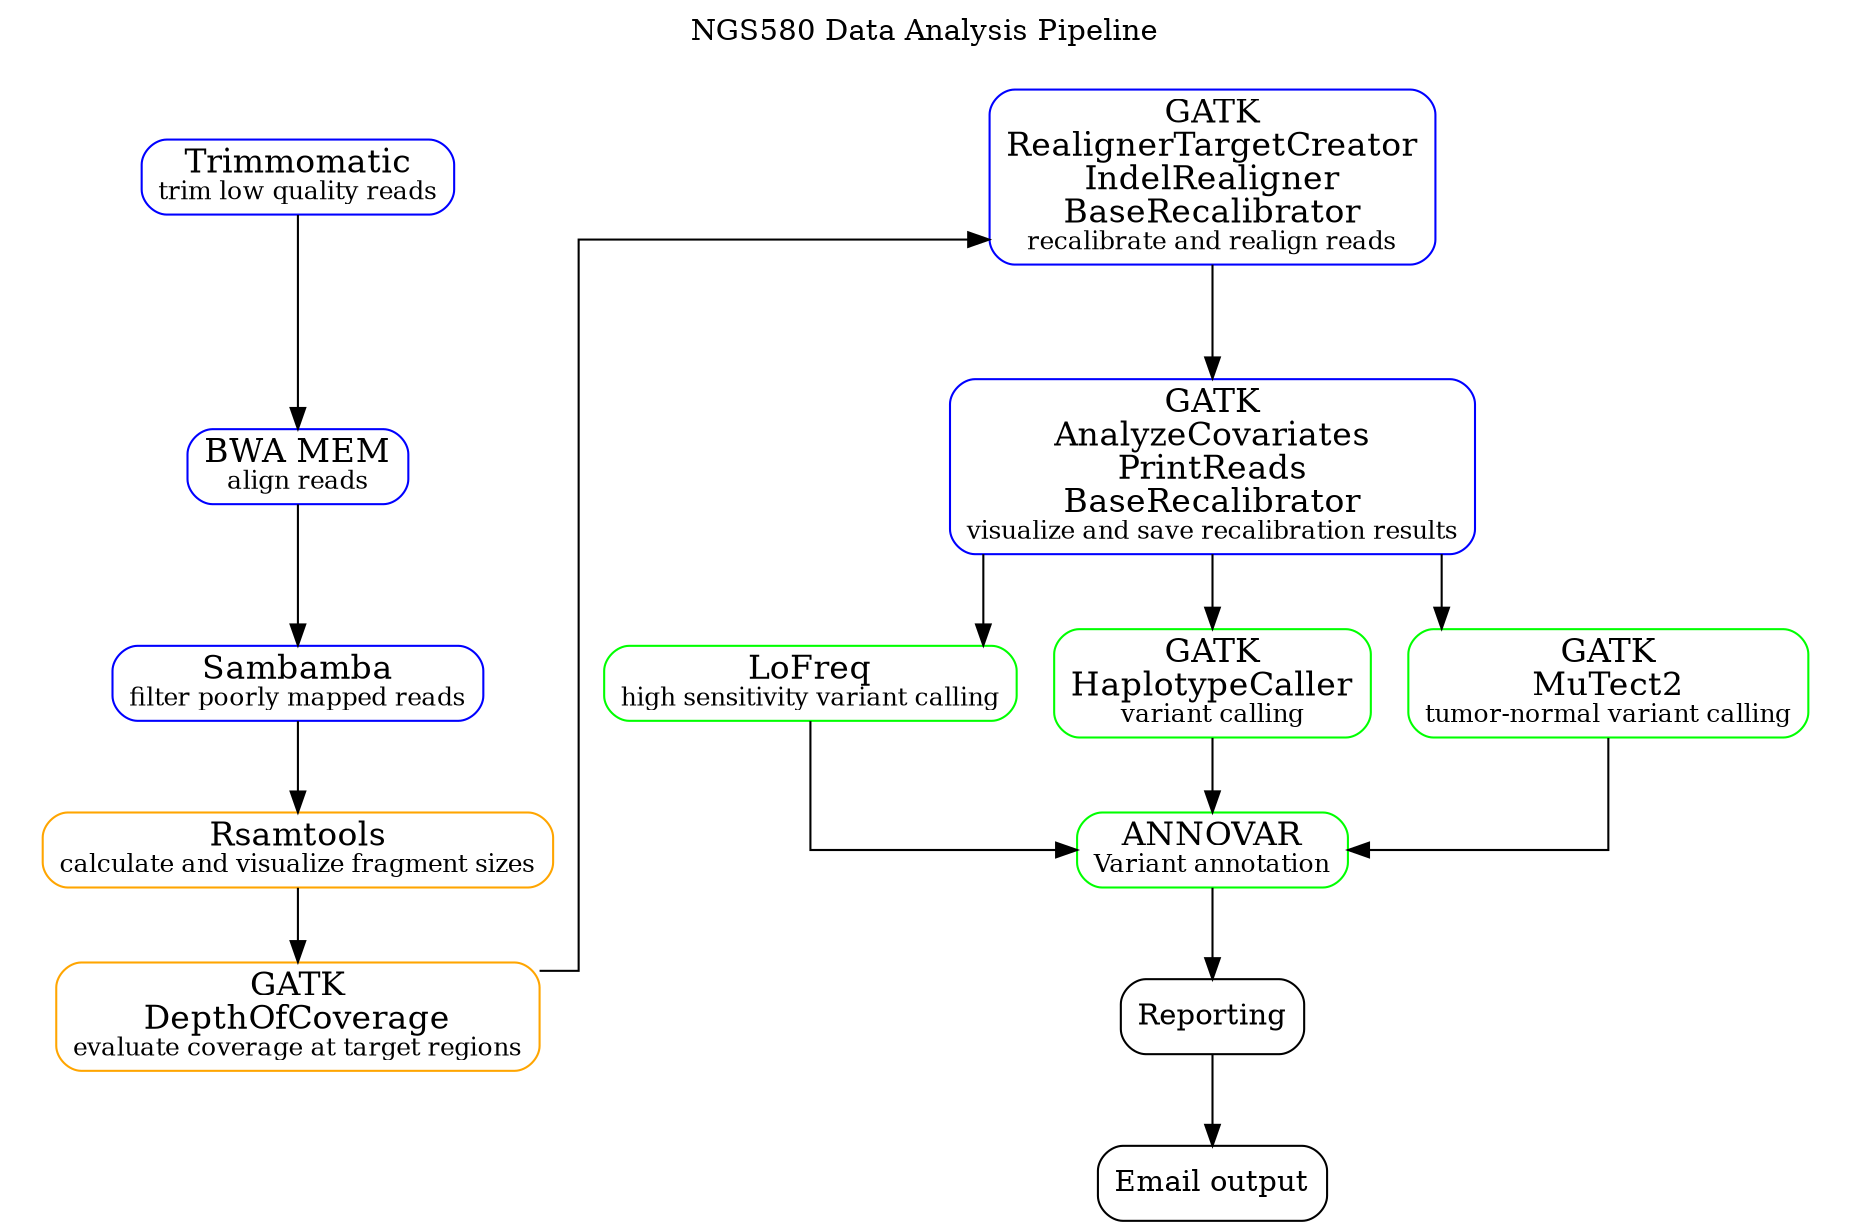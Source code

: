 digraph sns_pipeline {
// overall graph label 
label="NGS580 Data Analysis Pipeline\n\n"
labelloc="t";



// define all the nodes in the order of appearance
Trimmomatic 
BWA_MEM 
Sambamba
Rsamtools
GATK_DepthOfCoverage
GATK_Realign
GATK_Recalibrate
LoFreq
GATK_HaplotypeCaller
GATK_MuTect2
ANNOVAR
Reporting
email

// add styles and labels to the pipeline steps

// quality control pipeline steps - 
Rsamtools [
    label=<<FONT POINT-SIZE="16">Rsamtools</FONT><BR /><FONT POINT-SIZE="12">calculate and visualize fragment sizes</FONT>>,
    style=rounded, shape=box, color=Orange
    ]

GATK_DepthOfCoverage [
    label=<<FONT POINT-SIZE="16">GATK<BR />DepthOfCoverage</FONT><BR /><FONT POINT-SIZE="12">evaluate coverage at target regions</FONT>>,
    style=rounded, shape=box, color=Orange
    ]

// pre-processing pipeline steps
Trimmomatic [
    label=<<FONT POINT-SIZE="16">Trimmomatic</FONT><BR /><FONT POINT-SIZE="12">trim low quality reads</FONT>>,
    style=rounded, shape=box, color=Blue
    ]

BWA_MEM [
    label=<<FONT POINT-SIZE="16">BWA MEM</FONT><BR /><FONT POINT-SIZE="12">align reads</FONT>>,
    style=rounded, shape=box, color=Blue
    ]

Sambamba [
    label=<<FONT POINT-SIZE="16">Sambamba</FONT><BR /><FONT POINT-SIZE="12">filter poorly mapped reads</FONT>>,
    style=rounded, shape=box, color=Blue
    ]

GATK_Realign [
    label=<<FONT POINT-SIZE="16">GATK<BR />RealignerTargetCreator<BR />IndelRealigner<BR />BaseRecalibrator</FONT><BR /><FONT POINT-SIZE="12">recalibrate and realign reads</FONT>>,
    style=rounded, shape=box, color=Blue
    ]

GATK_Recalibrate [
    label=<<FONT POINT-SIZE="16">GATK<BR />AnalyzeCovariates<BR />PrintReads<BR />BaseRecalibrator</FONT><BR /><FONT POINT-SIZE="12">visualize and save recalibration results</FONT>>,
    style=rounded, shape=box, color=Blue
    ]

// Variant Calling pipeline steps
LoFreq [
    label=<<FONT POINT-SIZE="16">LoFreq</FONT><BR /><FONT POINT-SIZE="12">high sensitivity variant calling</FONT>>,
    style=rounded, shape=box, color=Green
    ]

GATK_HaplotypeCaller [
    label=<<FONT POINT-SIZE="16">GATK<BR />HaplotypeCaller</FONT><BR /><FONT POINT-SIZE="12">variant calling</FONT>>,
    style=rounded, shape=box, color=Green
    ]

GATK_MuTect2 [
    label=<<FONT POINT-SIZE="16">GATK<BR />MuTect2</FONT><BR /><FONT POINT-SIZE="12">tumor-normal variant calling</FONT>>,
    style=rounded, shape=box, color=Green]

ANNOVAR [
    label=<<FONT POINT-SIZE="16">ANNOVAR</FONT><BR /><FONT POINT-SIZE="12">Variant annotation</FONT>>,
    style=rounded, shape=box, color=Green
    ]

// custom downstream steps
node []
Reporting [
    style=rounded, shape=box, color=Black
    ]
    
email [
    label="Email output",
    style=rounded, shape=box, color=Black
    ]

// layout
    subgraph cluster1 {
        style="invis"
        Trimmomatic -> BWA_MEM -> Sambamba -> Rsamtools -> GATK_DepthOfCoverage
    }

    subgraph cluster2 {
        style="invis"
         GATK_Realign -> GATK_Recalibrate
         GATK_Recalibrate -> LoFreq -> ANNOVAR
         GATK_Recalibrate -> GATK_HaplotypeCaller -> ANNOVAR
         GATK_Recalibrate -> GATK_MuTect2 -> ANNOVAR
    }
    
    splines="ortho"
    {rank=same Trimmomatic GATK_Realign}
    GATK_DepthOfCoverage -> GATK_Realign [constraint=false]
    ANNOVAR -> Reporting -> email
}
